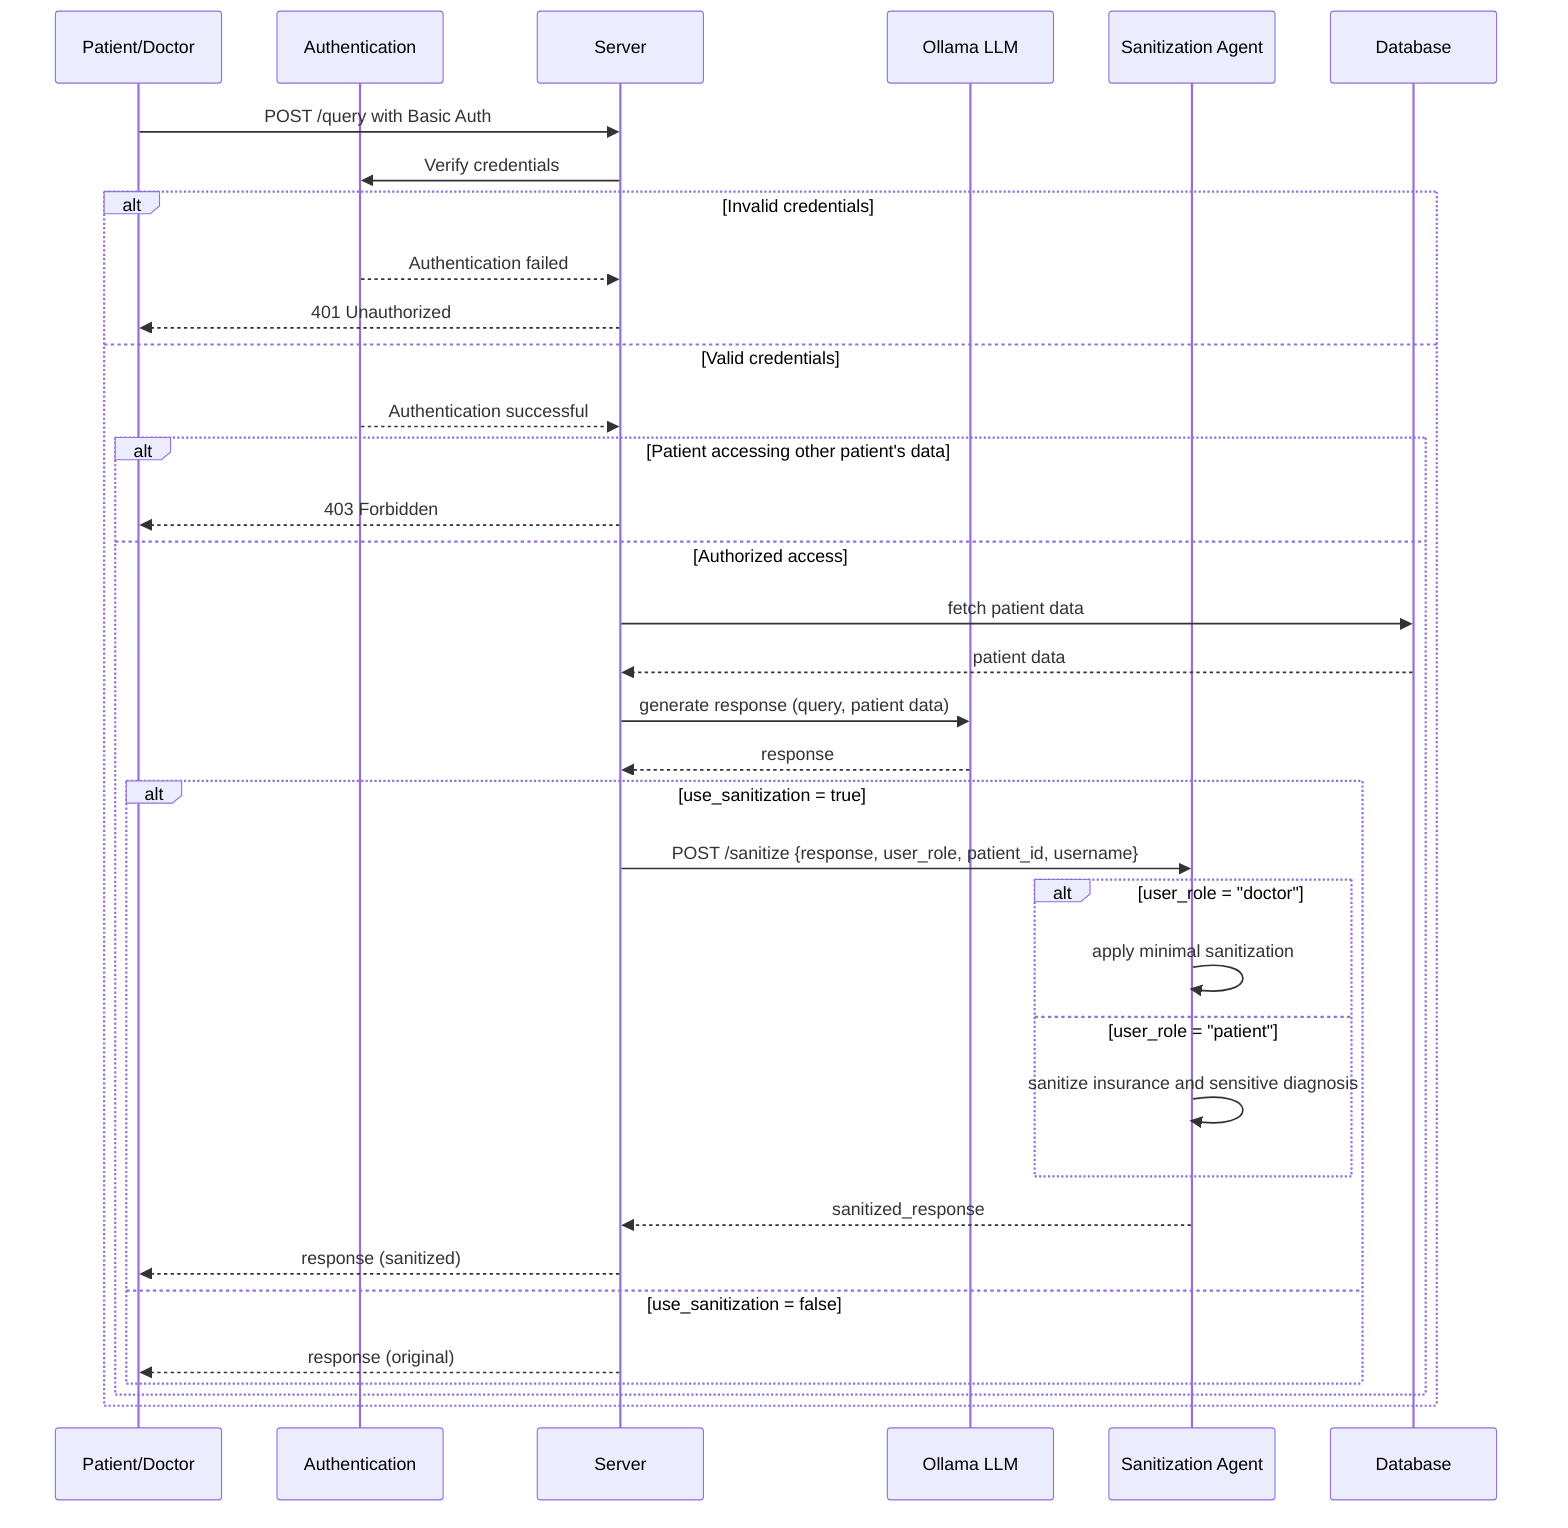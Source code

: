 sequenceDiagram
    participant User as Patient/Doctor
    participant Auth as Authentication
    participant Server
    participant LLM as Ollama LLM
    participant Agent as Sanitization Agent
    participant DB as Database

    User->>Server: POST /query with Basic Auth
    Server->>Auth: Verify credentials
    
    alt Invalid credentials
        Auth-->>Server: Authentication failed
        Server-->>User: 401 Unauthorized
    else Valid credentials
        Auth-->>Server: Authentication successful
        
        alt Patient accessing other patient's data
            Server-->>User: 403 Forbidden
        else Authorized access
            Server->>DB: fetch patient data
            DB-->>Server: patient data
            
            Server->>LLM: generate response (query, patient data)
            LLM-->>Server: response
            
            alt use_sanitization = true
                Server->>Agent: POST /sanitize {response, user_role, patient_id, username}
                
                alt user_role = "doctor"
                    Agent->>Agent: apply minimal sanitization
                else user_role = "patient"
                    Agent->>Agent: sanitize insurance and sensitive diagnosis
                end
                
                Agent-->>Server: sanitized_response
                Server-->>User: response (sanitized)
            else use_sanitization = false
                Server-->>User: response (original)
            end
        end
    end